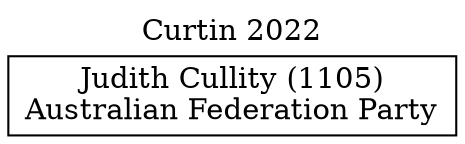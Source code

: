// House preference flow
digraph "Judith Cullity (1105)_Curtin_2022" {
	graph [label="Curtin 2022" labelloc=t mclimit=10]
	node [shape=box]
	"Judith Cullity (1105)" [label="Judith Cullity (1105)
Australian Federation Party"]
}
